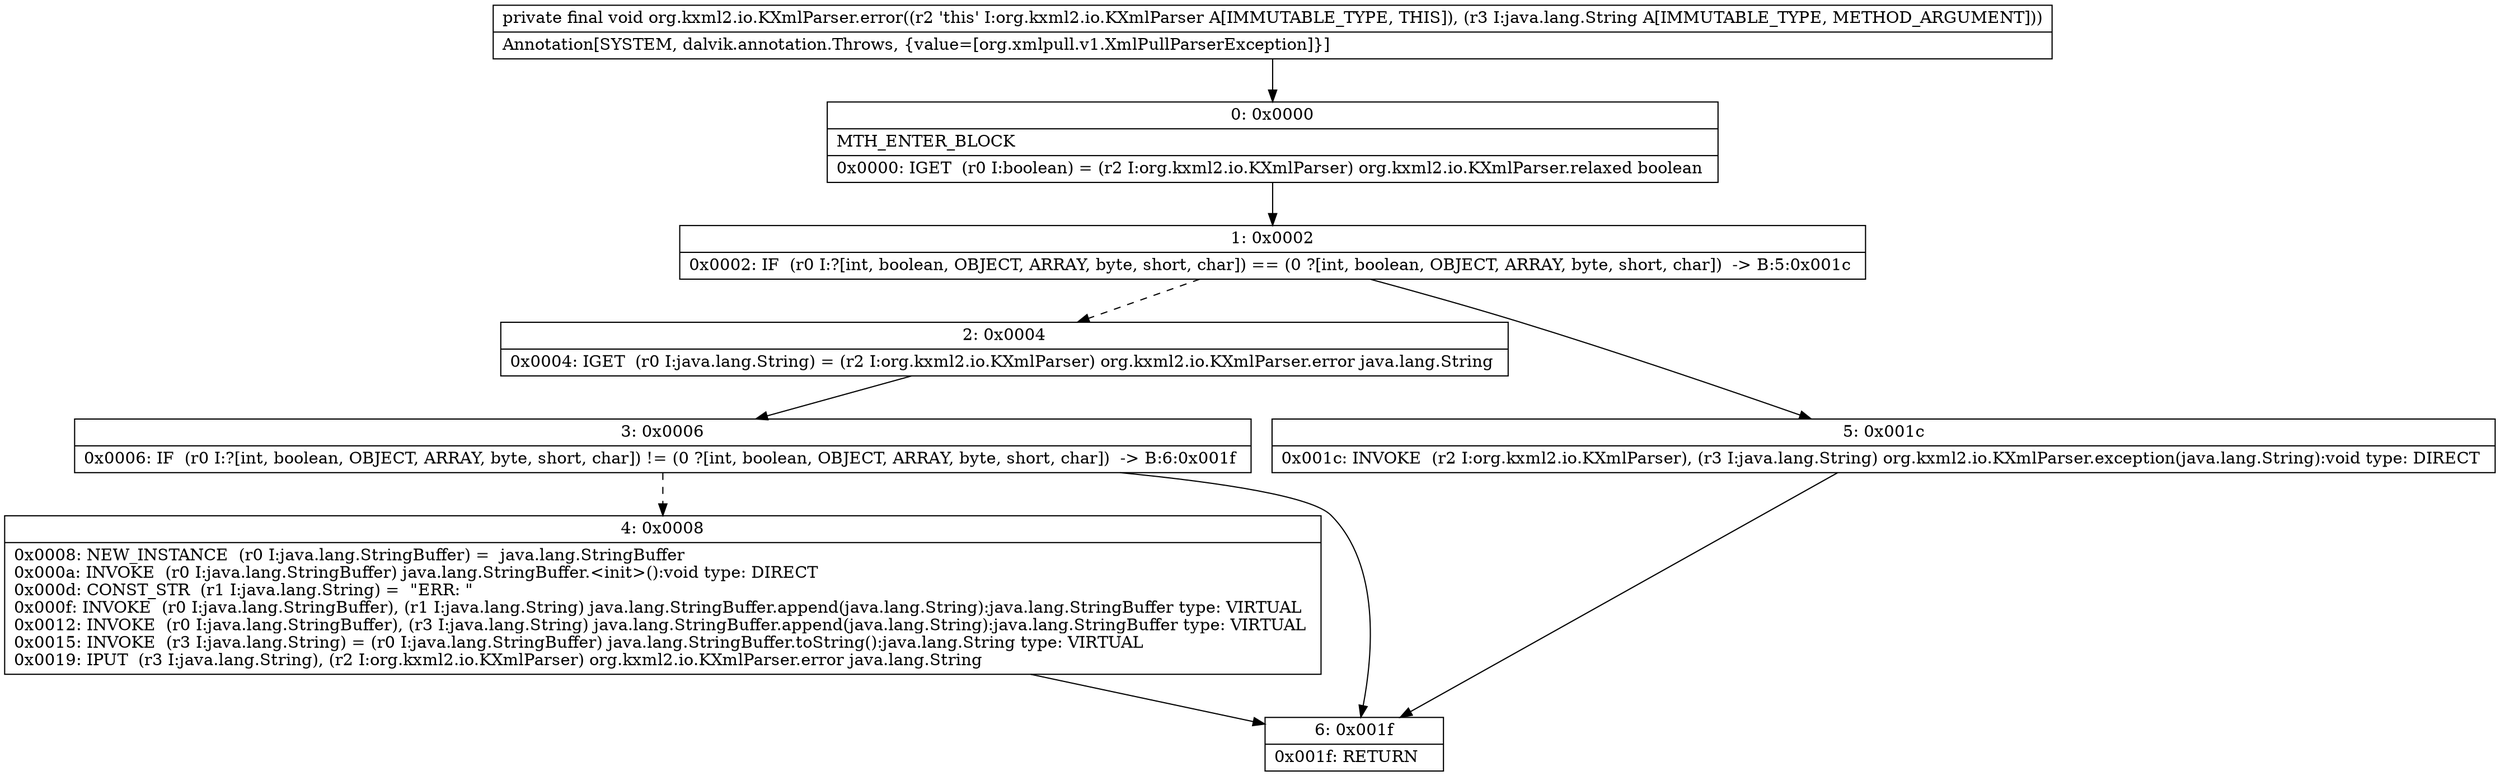 digraph "CFG fororg.kxml2.io.KXmlParser.error(Ljava\/lang\/String;)V" {
Node_0 [shape=record,label="{0\:\ 0x0000|MTH_ENTER_BLOCK\l|0x0000: IGET  (r0 I:boolean) = (r2 I:org.kxml2.io.KXmlParser) org.kxml2.io.KXmlParser.relaxed boolean \l}"];
Node_1 [shape=record,label="{1\:\ 0x0002|0x0002: IF  (r0 I:?[int, boolean, OBJECT, ARRAY, byte, short, char]) == (0 ?[int, boolean, OBJECT, ARRAY, byte, short, char])  \-\> B:5:0x001c \l}"];
Node_2 [shape=record,label="{2\:\ 0x0004|0x0004: IGET  (r0 I:java.lang.String) = (r2 I:org.kxml2.io.KXmlParser) org.kxml2.io.KXmlParser.error java.lang.String \l}"];
Node_3 [shape=record,label="{3\:\ 0x0006|0x0006: IF  (r0 I:?[int, boolean, OBJECT, ARRAY, byte, short, char]) != (0 ?[int, boolean, OBJECT, ARRAY, byte, short, char])  \-\> B:6:0x001f \l}"];
Node_4 [shape=record,label="{4\:\ 0x0008|0x0008: NEW_INSTANCE  (r0 I:java.lang.StringBuffer) =  java.lang.StringBuffer \l0x000a: INVOKE  (r0 I:java.lang.StringBuffer) java.lang.StringBuffer.\<init\>():void type: DIRECT \l0x000d: CONST_STR  (r1 I:java.lang.String) =  \"ERR: \" \l0x000f: INVOKE  (r0 I:java.lang.StringBuffer), (r1 I:java.lang.String) java.lang.StringBuffer.append(java.lang.String):java.lang.StringBuffer type: VIRTUAL \l0x0012: INVOKE  (r0 I:java.lang.StringBuffer), (r3 I:java.lang.String) java.lang.StringBuffer.append(java.lang.String):java.lang.StringBuffer type: VIRTUAL \l0x0015: INVOKE  (r3 I:java.lang.String) = (r0 I:java.lang.StringBuffer) java.lang.StringBuffer.toString():java.lang.String type: VIRTUAL \l0x0019: IPUT  (r3 I:java.lang.String), (r2 I:org.kxml2.io.KXmlParser) org.kxml2.io.KXmlParser.error java.lang.String \l}"];
Node_5 [shape=record,label="{5\:\ 0x001c|0x001c: INVOKE  (r2 I:org.kxml2.io.KXmlParser), (r3 I:java.lang.String) org.kxml2.io.KXmlParser.exception(java.lang.String):void type: DIRECT \l}"];
Node_6 [shape=record,label="{6\:\ 0x001f|0x001f: RETURN   \l}"];
MethodNode[shape=record,label="{private final void org.kxml2.io.KXmlParser.error((r2 'this' I:org.kxml2.io.KXmlParser A[IMMUTABLE_TYPE, THIS]), (r3 I:java.lang.String A[IMMUTABLE_TYPE, METHOD_ARGUMENT]))  | Annotation[SYSTEM, dalvik.annotation.Throws, \{value=[org.xmlpull.v1.XmlPullParserException]\}]\l}"];
MethodNode -> Node_0;
Node_0 -> Node_1;
Node_1 -> Node_2[style=dashed];
Node_1 -> Node_5;
Node_2 -> Node_3;
Node_3 -> Node_4[style=dashed];
Node_3 -> Node_6;
Node_4 -> Node_6;
Node_5 -> Node_6;
}

